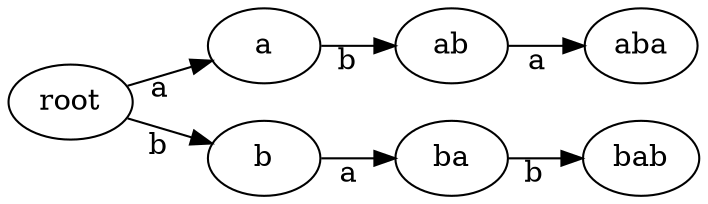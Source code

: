 digraph {
  splines=true;
  rankdir=LR;
  root [id="root"];
  a [id="a"];
  ab [id="ab"];
  aba [id="aba"];
  b [id="b"];
  ba [id="ba"];
  bab [id="bab"];
  root -> a [xlabel="a"];
  a -> ab [xlabel="b"];
  ab -> aba [xlabel="a"];
  root -> b [xlabel="b"];
  b -> ba [xlabel="a"];
  ba -> bab [xlabel="b"];
}
